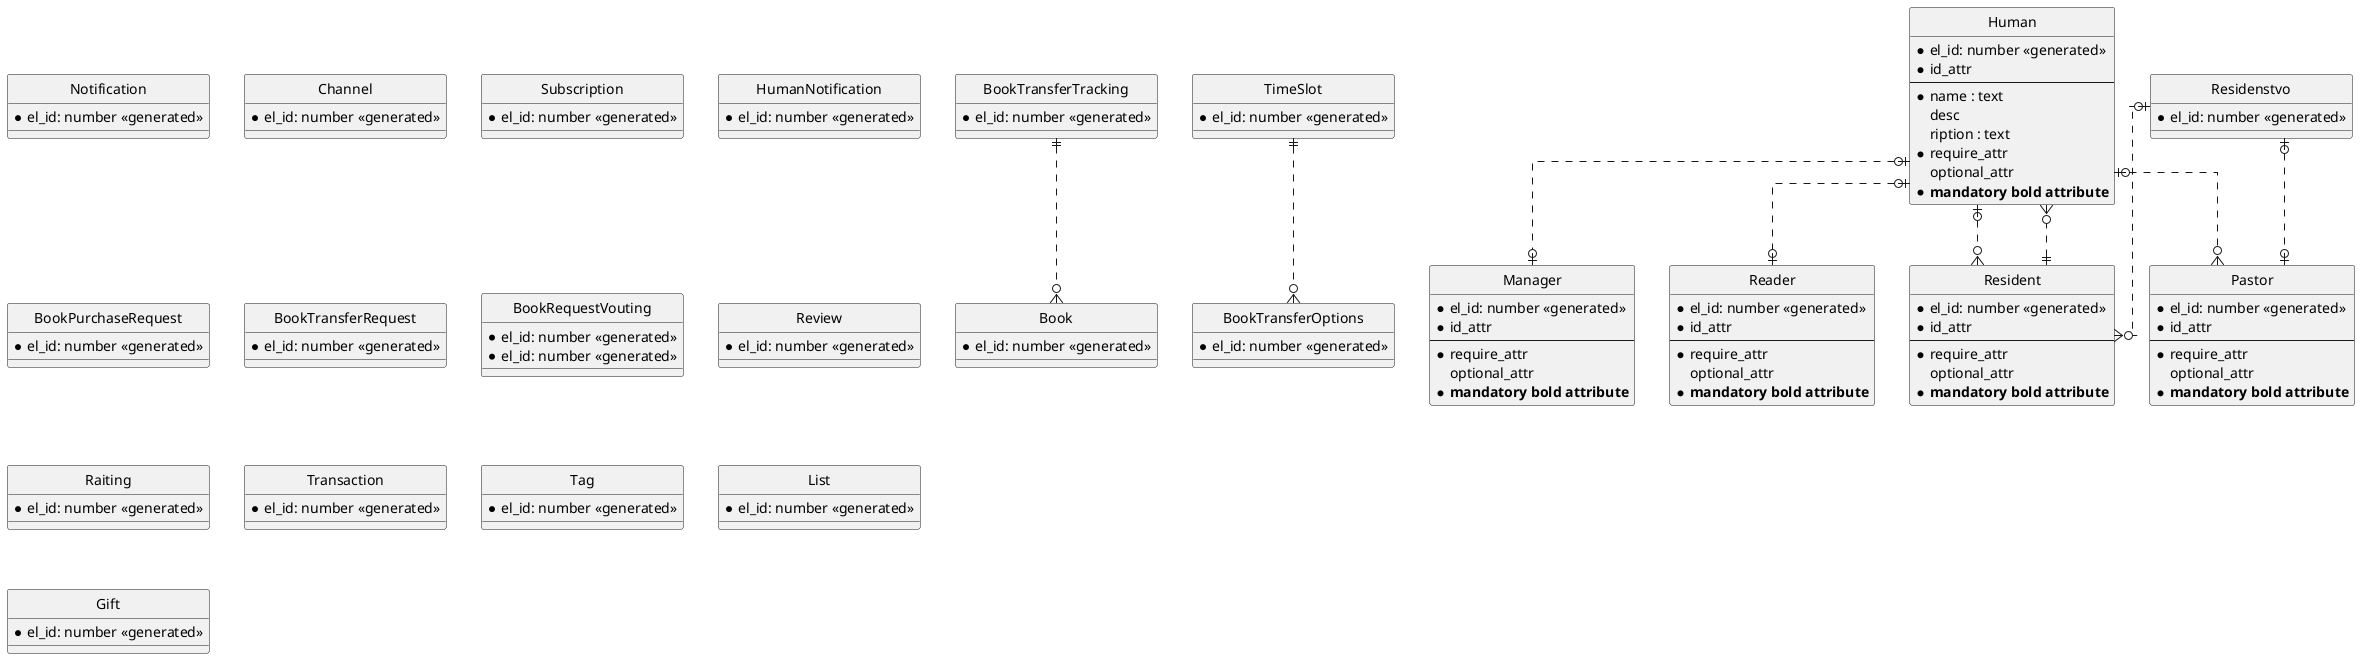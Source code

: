 @startuml

' hide the spot
hide circle

skinparam linetype ortho

entity "Book" as book {
    *el_id: number <<generated>>
    ' residenstvo_id
    ' status
}

' alerting block
entity "Notification" as notification {
    *el_id: number <<generated>>
}

entity "Channel" as channel {
    *el_id: number <<generated>>
}

entity "Subscription" as subscription {
    *el_id: number <<generated>>
    ' notification_id
    ' channel_id
    ' user_id
}

entity "HumanNotification" as human_notification {
    *el_id: number <<generated>>
    ' user_id
    ' subscription_id
    ' channel_id
}

entity "BookPurchaseRequest" as book_purchase_request {
    *el_id: number <<generated>>
    ' residenstvo_id
    ' book_id
    ' status
}

entity "BookTransferRequest" as book_transfer_request {
    *el_id: number <<generated>>
    ' residenstvo_id
    ' book_id
    ' status
}

entity "BookTransferOptions" as book_transfer_options {
    *el_id: number <<generated>>
    ' residenstvo_id
    ' book_id
    ' status
}

' one to one
' one |o..o| one

' many to one
' book_transfer_request ||..o{ book
' book_purchase_request ||..o{ book
' human_notification    ||..o{ human


entity "TimeSlot" as timeslot {
    *el_id: number <<generated>>
}

timeslot ||..o{ book_transfer_options
    
entity "BookTransferTracking" as book_transfer_tracking {
    *el_id: number <<generated>>
}

book_transfer_tracking ||..o{ book

' one to many
' one |o..o{ many 
' one |o..o{ many

' one to one
' one |o..o| one

' many to one
' many ||..o{ one


entity "BookRequestReview" as bookApplication {
    *el_id: number <<generated>>
    ' residenstvo_id
    ' book_request_id
}

entity "BookRequestVouting" as bookApplication {
    *el_id: number <<generated>>
    ' resident_id
    ' book_request_review_id
}

entity "Review" as review {
    *el_id: number <<generated>>
}

entity "Raiting" as raiting {
    *el_id: number <<generated>>
}

entity "Transaction" as transaction {
    *el_id: number <<generated>>
}

entity "Tag" as tag {
    *el_id: number <<generated>>
}

entity "List" as list {
    *el_id: number <<generated>>
}

entity "Gift" as gift {
    *el_id: number <<generated>>
    ' book_id
}

entity "Human" as human {
    *el_id: number <<generated>>
    * id_attr
    --
    *name : text
    desc
    ription : text
    * require_attr
    optional_attr
    * **mandatory bold attribute**
}

entity "Manager" as manager {
    *el_id: number <<generated>>
    * id_attr
    --
    * require_attr
    optional_attr
    * **mandatory bold attribute**
}

entity "Reader" as reader {
    *el_id: number <<generated>>
    * id_attr
    --
    * require_attr
    optional_attr
    * **mandatory bold attribute**
}

entity "Resident" as resident {
    *el_id: number <<generated>>
    * id_attr
    --
    * require_attr
    optional_attr
    * **mandatory bold attribute**
}

entity "Pastor" as pastor {
    *el_id: number <<generated>>
    * id_attr
    --
    * require_attr
    optional_attr
    * **mandatory bold attribute**
}

entity "Residenstvo" as residenstvo {
    *el_id: number <<generated>>
}

' one to many
residenstvo |o..o{ resident


' one to one
residenstvo |o..o| pastor


' one to many
human |o..o{ pastor 
human |o..o{ resident

' one to one
human |o..o| reader
human |o..o| manager

' many to one
resident ||..o{ human
 

@enduml

' System roles:
'     - Manager
'     - Reader
'     - Resident
'     - Pastor

' Entites:
'     - Residenstvo
'     - Human
'     - Book
'     - Review
'     - Tracking
'     - Raiting
'     - Transaction

'     Configurations:
'         - Tag
'         - List
'         - TimeSlots

